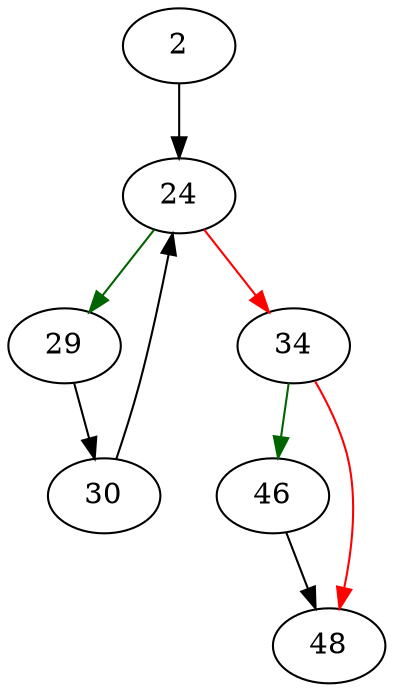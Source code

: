 strict digraph "pcache1RemoveFromHash" {
	// Node definitions.
	2 [entry=true];
	24;
	29;
	34;
	30;
	46;
	48;

	// Edge definitions.
	2 -> 24;
	24 -> 29 [
		color=darkgreen
		cond=true
	];
	24 -> 34 [
		color=red
		cond=false
	];
	29 -> 30;
	34 -> 46 [
		color=darkgreen
		cond=true
	];
	34 -> 48 [
		color=red
		cond=false
	];
	30 -> 24;
	46 -> 48;
}